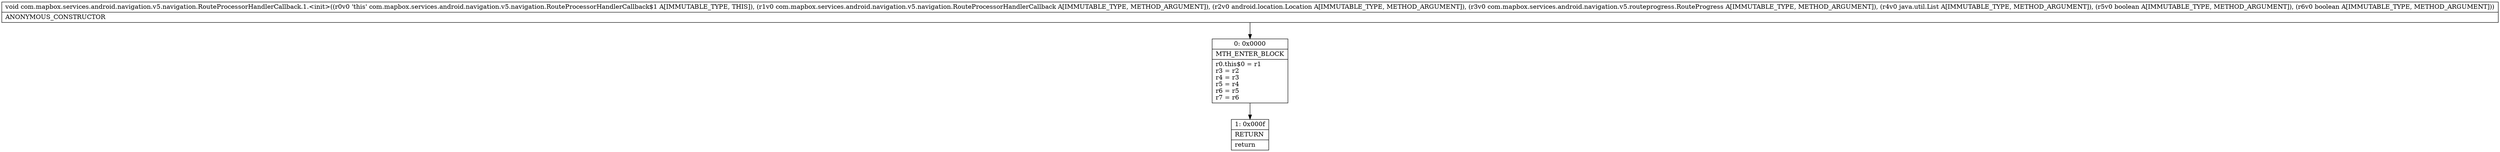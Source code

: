 digraph "CFG forcom.mapbox.services.android.navigation.v5.navigation.RouteProcessorHandlerCallback.1.\<init\>(Lcom\/mapbox\/services\/android\/navigation\/v5\/navigation\/RouteProcessorHandlerCallback;Landroid\/location\/Location;Lcom\/mapbox\/services\/android\/navigation\/v5\/routeprogress\/RouteProgress;Ljava\/util\/List;ZZ)V" {
Node_0 [shape=record,label="{0\:\ 0x0000|MTH_ENTER_BLOCK\l|r0.this$0 = r1\lr3 = r2\lr4 = r3\lr5 = r4\lr6 = r5\lr7 = r6\l}"];
Node_1 [shape=record,label="{1\:\ 0x000f|RETURN\l|return\l}"];
MethodNode[shape=record,label="{void com.mapbox.services.android.navigation.v5.navigation.RouteProcessorHandlerCallback.1.\<init\>((r0v0 'this' com.mapbox.services.android.navigation.v5.navigation.RouteProcessorHandlerCallback$1 A[IMMUTABLE_TYPE, THIS]), (r1v0 com.mapbox.services.android.navigation.v5.navigation.RouteProcessorHandlerCallback A[IMMUTABLE_TYPE, METHOD_ARGUMENT]), (r2v0 android.location.Location A[IMMUTABLE_TYPE, METHOD_ARGUMENT]), (r3v0 com.mapbox.services.android.navigation.v5.routeprogress.RouteProgress A[IMMUTABLE_TYPE, METHOD_ARGUMENT]), (r4v0 java.util.List A[IMMUTABLE_TYPE, METHOD_ARGUMENT]), (r5v0 boolean A[IMMUTABLE_TYPE, METHOD_ARGUMENT]), (r6v0 boolean A[IMMUTABLE_TYPE, METHOD_ARGUMENT]))  | ANONYMOUS_CONSTRUCTOR\l}"];
MethodNode -> Node_0;
Node_0 -> Node_1;
}

